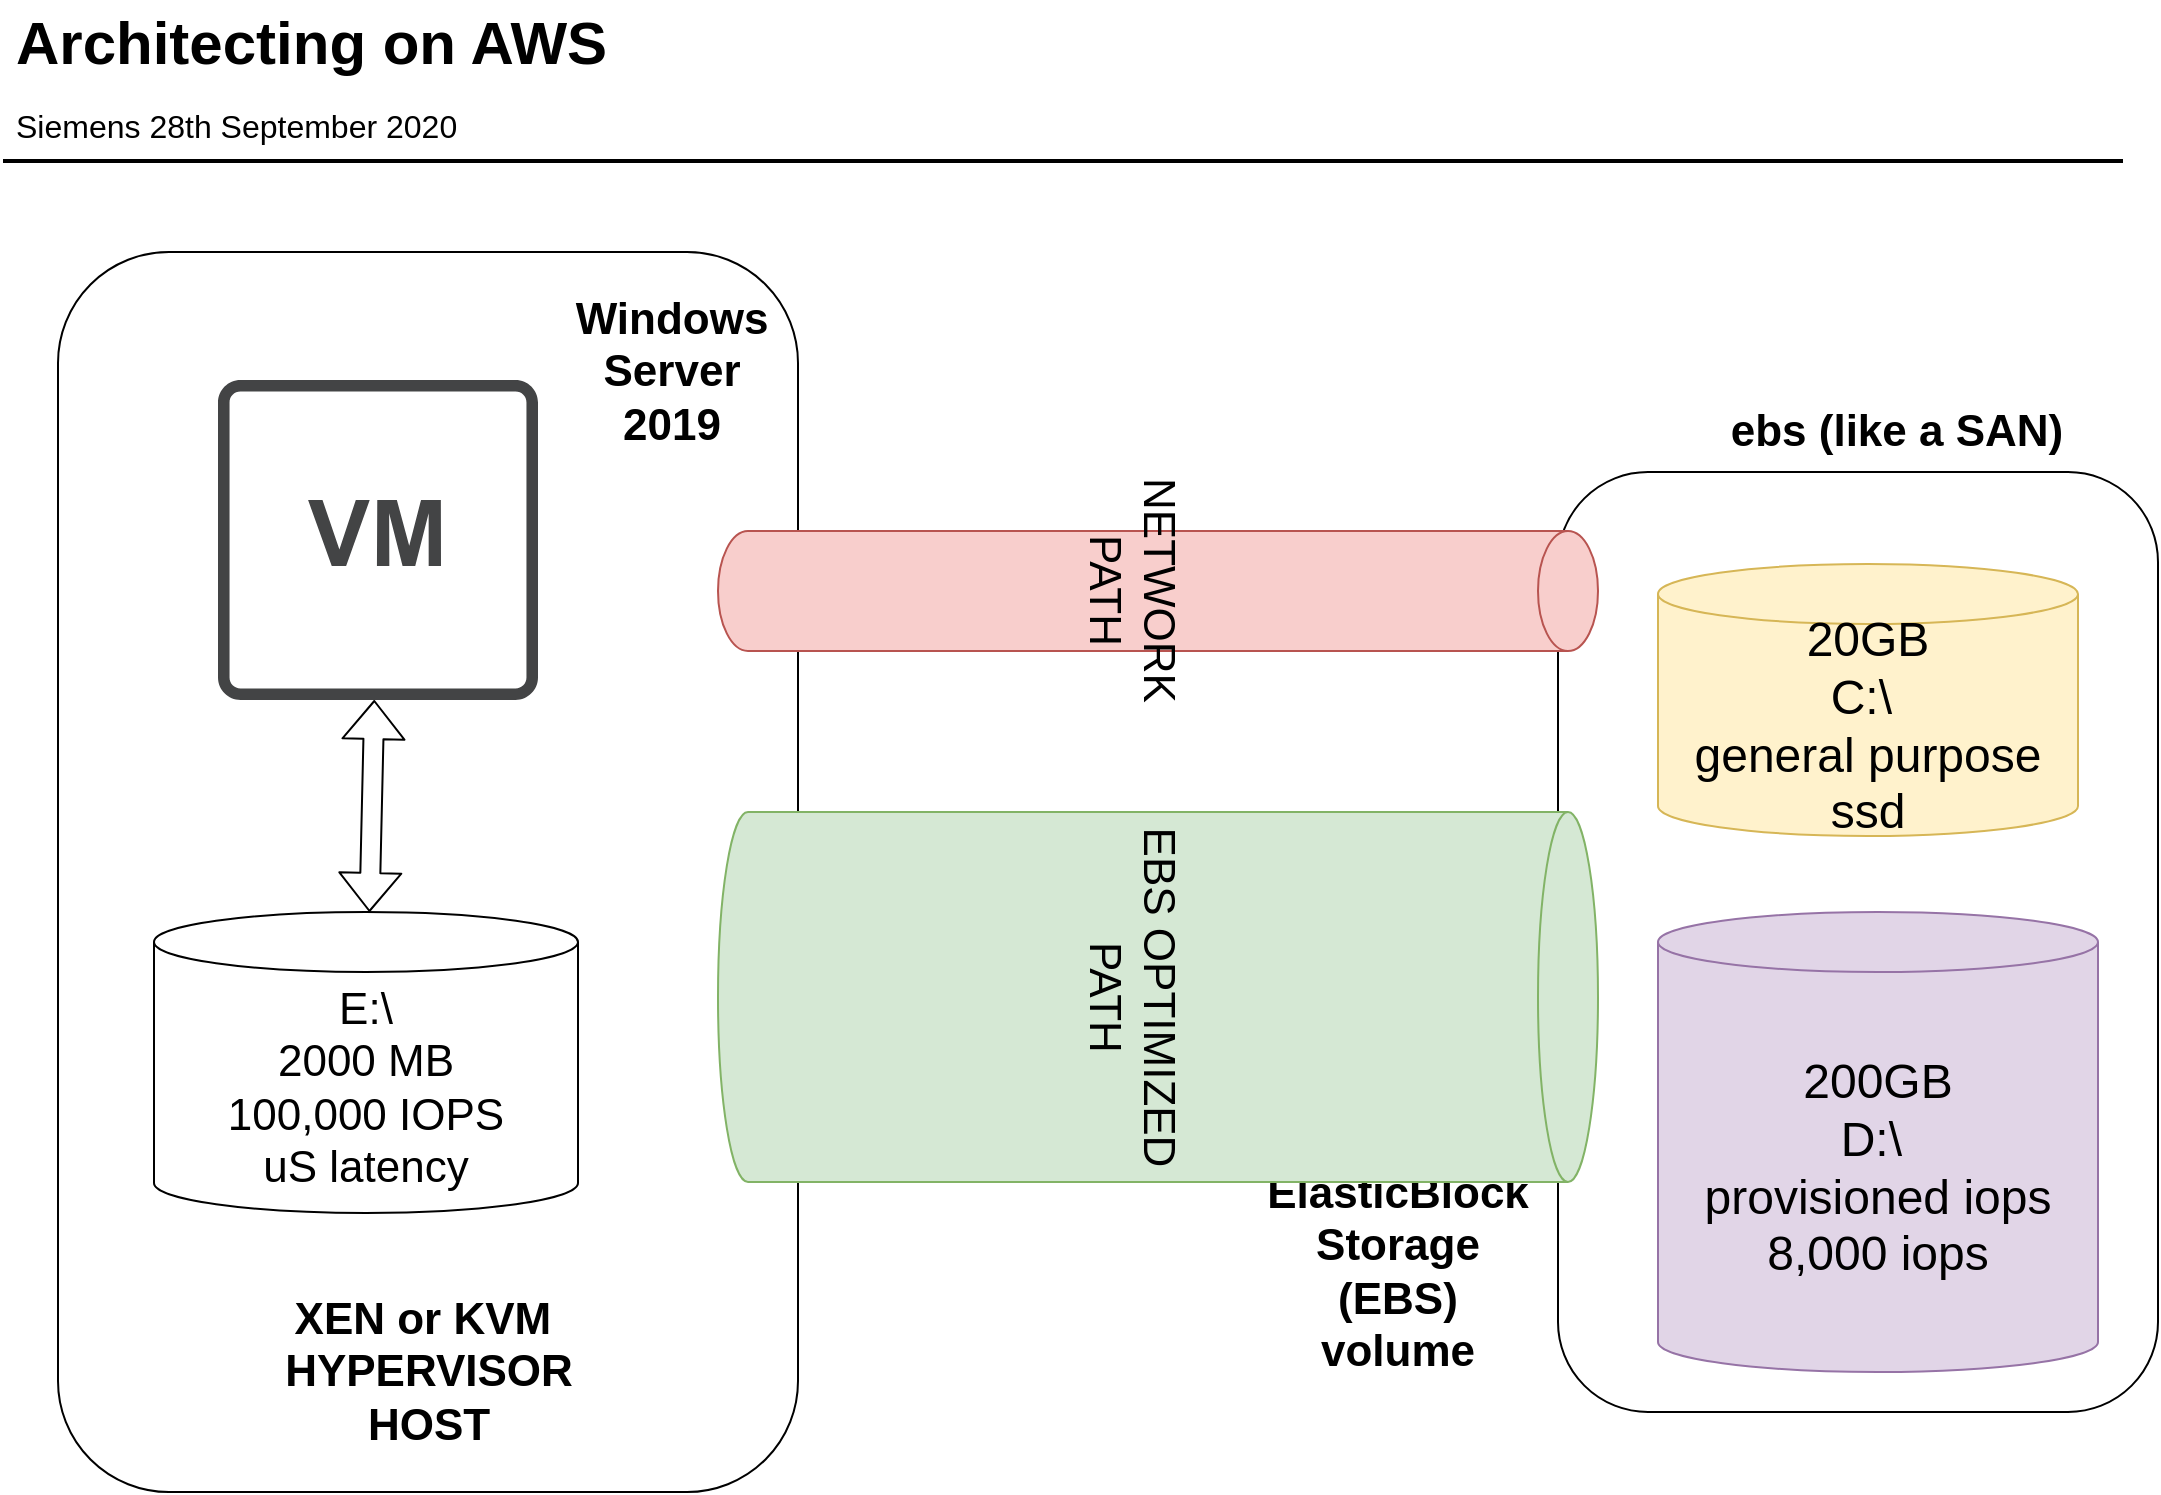 <mxfile version="13.7.6" type="github" pages="4">
  <diagram name="EBS Optimized" id="27cIfP-kavHw7XUI801r">
    <mxGraphModel dx="1422" dy="832" grid="1" gridSize="10" guides="1" tooltips="1" connect="1" arrows="1" fold="1" page="1" pageScale="1" pageWidth="1169" pageHeight="827" math="0" shadow="0">
      <root>
        <mxCell id="x5GLo9ct7_AY5zpVhLTy-0" />
        <mxCell id="x5GLo9ct7_AY5zpVhLTy-1" parent="x5GLo9ct7_AY5zpVhLTy-0" />
        <mxCell id="g6mgMY1_Z6jYnGy4Dr5F-8" value="" style="rounded=1;whiteSpace=wrap;html=1;align=left;fontSize=22;" parent="x5GLo9ct7_AY5zpVhLTy-1" vertex="1">
          <mxGeometry x="830" y="300" width="300" height="470" as="geometry" />
        </mxCell>
        <mxCell id="g6mgMY1_Z6jYnGy4Dr5F-6" value="" style="rounded=1;whiteSpace=wrap;html=1;align=left;fontSize=14;" parent="x5GLo9ct7_AY5zpVhLTy-1" vertex="1">
          <mxGeometry x="80" y="190" width="370" height="620" as="geometry" />
        </mxCell>
        <mxCell id="x5GLo9ct7_AY5zpVhLTy-2" value="Architecting on AWS" style="text;html=1;resizable=0;points=[];autosize=1;align=left;verticalAlign=top;spacingTop=-4;fontSize=30;fontStyle=1" parent="x5GLo9ct7_AY5zpVhLTy-1" vertex="1">
          <mxGeometry x="56.5" y="64.5" width="310" height="40" as="geometry" />
        </mxCell>
        <mxCell id="x5GLo9ct7_AY5zpVhLTy-3" value="Siemens 28th September 2020" style="text;html=1;resizable=0;points=[];autosize=1;align=left;verticalAlign=top;spacingTop=-4;fontSize=16;" parent="x5GLo9ct7_AY5zpVhLTy-1" vertex="1">
          <mxGeometry x="56.5" y="114.5" width="240" height="20" as="geometry" />
        </mxCell>
        <mxCell id="x5GLo9ct7_AY5zpVhLTy-4" value="" style="line;strokeWidth=2;html=1;fontSize=14;" parent="x5GLo9ct7_AY5zpVhLTy-1" vertex="1">
          <mxGeometry x="52.5" y="139.5" width="1060" height="10" as="geometry" />
        </mxCell>
        <mxCell id="g6mgMY1_Z6jYnGy4Dr5F-0" value="" style="pointerEvents=1;shadow=0;dashed=0;html=1;strokeColor=none;fillColor=#434445;aspect=fixed;labelPosition=center;verticalLabelPosition=bottom;verticalAlign=top;align=center;outlineConnect=0;shape=mxgraph.vvd.virtual_machine;" parent="x5GLo9ct7_AY5zpVhLTy-1" vertex="1">
          <mxGeometry x="160" y="254" width="160" height="160" as="geometry" />
        </mxCell>
        <mxCell id="g6mgMY1_Z6jYnGy4Dr5F-1" value="&lt;font style=&quot;font-size: 24px&quot;&gt;20GB&lt;br&gt;C:\&amp;nbsp;&lt;br&gt;general purpose&lt;br&gt;ssd&lt;br&gt;&lt;/font&gt;" style="shape=cylinder3;whiteSpace=wrap;html=1;boundedLbl=1;backgroundOutline=1;size=15;fontSize=14;fillColor=#fff2cc;strokeColor=#d6b656;" parent="x5GLo9ct7_AY5zpVhLTy-1" vertex="1">
          <mxGeometry x="880" y="346" width="210" height="136" as="geometry" />
        </mxCell>
        <mxCell id="g6mgMY1_Z6jYnGy4Dr5F-2" value="Windows Server 2019" style="text;html=1;strokeColor=none;fillColor=none;align=center;verticalAlign=middle;whiteSpace=wrap;rounded=0;fontSize=22;fontStyle=1" parent="x5GLo9ct7_AY5zpVhLTy-1" vertex="1">
          <mxGeometry x="366.5" y="240" width="40" height="20" as="geometry" />
        </mxCell>
        <mxCell id="g6mgMY1_Z6jYnGy4Dr5F-5" value="ElasticBlock Storage (EBS) volume" style="text;html=1;strokeColor=none;fillColor=none;align=center;verticalAlign=middle;whiteSpace=wrap;rounded=0;fontSize=22;fontStyle=1" parent="x5GLo9ct7_AY5zpVhLTy-1" vertex="1">
          <mxGeometry x="730" y="690" width="40" height="20" as="geometry" />
        </mxCell>
        <mxCell id="g6mgMY1_Z6jYnGy4Dr5F-7" value="XEN or KVM&amp;nbsp;&lt;br&gt;HYPERVISOR HOST" style="text;html=1;strokeColor=none;fillColor=none;align=center;verticalAlign=middle;whiteSpace=wrap;rounded=0;fontSize=22;fontStyle=1" parent="x5GLo9ct7_AY5zpVhLTy-1" vertex="1">
          <mxGeometry x="175.75" y="740" width="178.5" height="20" as="geometry" />
        </mxCell>
        <mxCell id="g6mgMY1_Z6jYnGy4Dr5F-9" value="NETWORK PATH" style="shape=cylinder3;whiteSpace=wrap;html=1;boundedLbl=1;backgroundOutline=1;size=15;fontSize=22;rotation=90;fillColor=#f8cecc;strokeColor=#b85450;" parent="x5GLo9ct7_AY5zpVhLTy-1" vertex="1">
          <mxGeometry x="600" y="139.5" width="60" height="440" as="geometry" />
        </mxCell>
        <mxCell id="g6mgMY1_Z6jYnGy4Dr5F-12" value="ebs (like a SAN)" style="text;html=1;strokeColor=none;fillColor=none;align=center;verticalAlign=middle;whiteSpace=wrap;rounded=0;fontSize=22;fontStyle=1" parent="x5GLo9ct7_AY5zpVhLTy-1" vertex="1">
          <mxGeometry x="910" y="270" width="178.5" height="20" as="geometry" />
        </mxCell>
        <mxCell id="g6mgMY1_Z6jYnGy4Dr5F-13" value="EBS OPTIMIZED PATH" style="shape=cylinder3;whiteSpace=wrap;html=1;boundedLbl=1;backgroundOutline=1;size=15;fontSize=22;rotation=90;fillColor=#d5e8d4;strokeColor=#82b366;" parent="x5GLo9ct7_AY5zpVhLTy-1" vertex="1">
          <mxGeometry x="537.5" y="342.5" width="185" height="440" as="geometry" />
        </mxCell>
        <mxCell id="g6mgMY1_Z6jYnGy4Dr5F-14" value="&lt;font style=&quot;font-size: 24px&quot;&gt;200GB&lt;br&gt;D:\&amp;nbsp;&lt;br&gt;provisioned iops&lt;br&gt;8,000 iops&lt;br&gt;&lt;/font&gt;" style="shape=cylinder3;whiteSpace=wrap;html=1;boundedLbl=1;backgroundOutline=1;size=15;fontSize=14;fillColor=#e1d5e7;strokeColor=#9673a6;" parent="x5GLo9ct7_AY5zpVhLTy-1" vertex="1">
          <mxGeometry x="880" y="520" width="220" height="230" as="geometry" />
        </mxCell>
        <mxCell id="g6mgMY1_Z6jYnGy4Dr5F-15" value="E:\&lt;br&gt;2000 MB&lt;br&gt;100,000 IOPS&lt;br&gt;uS latency" style="shape=cylinder3;whiteSpace=wrap;html=1;boundedLbl=1;backgroundOutline=1;size=15;fontSize=22;" parent="x5GLo9ct7_AY5zpVhLTy-1" vertex="1">
          <mxGeometry x="128" y="520" width="212" height="150.5" as="geometry" />
        </mxCell>
        <mxCell id="g6mgMY1_Z6jYnGy4Dr5F-16" value="" style="shape=flexArrow;endArrow=classic;startArrow=classic;html=1;fontSize=22;" parent="x5GLo9ct7_AY5zpVhLTy-1" source="g6mgMY1_Z6jYnGy4Dr5F-15" target="g6mgMY1_Z6jYnGy4Dr5F-0" edge="1">
          <mxGeometry width="50" height="50" relative="1" as="geometry">
            <mxPoint x="650" y="550" as="sourcePoint" />
            <mxPoint x="700" y="500" as="targetPoint" />
          </mxGeometry>
        </mxCell>
      </root>
    </mxGraphModel>
  </diagram>
  <diagram name="Hypervisor" id="PUaRwyLdnuVOWsAEEMCu">
    <mxGraphModel dx="1673" dy="979" grid="1" gridSize="10" guides="1" tooltips="1" connect="1" arrows="1" fold="1" page="1" pageScale="1" pageWidth="1169" pageHeight="827" math="0" shadow="0">
      <root>
        <mxCell id="oXlI0FXIE4V6m4gh9nj1-0" />
        <mxCell id="oXlI0FXIE4V6m4gh9nj1-1" parent="oXlI0FXIE4V6m4gh9nj1-0" />
        <mxCell id="oXlI0FXIE4V6m4gh9nj1-3" value="" style="rounded=1;whiteSpace=wrap;html=1;align=left;fontSize=14;" parent="oXlI0FXIE4V6m4gh9nj1-1" vertex="1">
          <mxGeometry x="80" y="190" width="1030" height="620" as="geometry" />
        </mxCell>
        <mxCell id="oXlI0FXIE4V6m4gh9nj1-4" value="Architecting on AWS" style="text;html=1;resizable=0;points=[];autosize=1;align=left;verticalAlign=top;spacingTop=-4;fontSize=30;fontStyle=1" parent="oXlI0FXIE4V6m4gh9nj1-1" vertex="1">
          <mxGeometry x="56.5" y="64.5" width="310" height="40" as="geometry" />
        </mxCell>
        <mxCell id="oXlI0FXIE4V6m4gh9nj1-5" value="Siemens 28th September 2020" style="text;html=1;resizable=0;points=[];autosize=1;align=left;verticalAlign=top;spacingTop=-4;fontSize=16;" parent="oXlI0FXIE4V6m4gh9nj1-1" vertex="1">
          <mxGeometry x="56.5" y="114.5" width="240" height="20" as="geometry" />
        </mxCell>
        <mxCell id="oXlI0FXIE4V6m4gh9nj1-6" value="" style="line;strokeWidth=2;html=1;fontSize=14;" parent="oXlI0FXIE4V6m4gh9nj1-1" vertex="1">
          <mxGeometry x="52.5" y="139.5" width="1060" height="10" as="geometry" />
        </mxCell>
        <mxCell id="oXlI0FXIE4V6m4gh9nj1-7" value="" style="pointerEvents=1;shadow=0;dashed=0;html=1;strokeColor=none;fillColor=#434445;aspect=fixed;labelPosition=center;verticalLabelPosition=bottom;verticalAlign=top;align=center;outlineConnect=0;shape=mxgraph.vvd.virtual_machine;" parent="oXlI0FXIE4V6m4gh9nj1-1" vertex="1">
          <mxGeometry x="160" y="254" width="160" height="160" as="geometry" />
        </mxCell>
        <mxCell id="oXlI0FXIE4V6m4gh9nj1-9" value="Windows Server 2019&lt;br&gt;for Siemens" style="text;html=1;strokeColor=none;fillColor=none;align=center;verticalAlign=middle;whiteSpace=wrap;rounded=0;fontSize=22;fontStyle=1" parent="oXlI0FXIE4V6m4gh9nj1-1" vertex="1">
          <mxGeometry x="366.5" y="324" width="40" height="20" as="geometry" />
        </mxCell>
        <mxCell id="oXlI0FXIE4V6m4gh9nj1-11" value="XEN or KVM&amp;nbsp;&lt;br&gt;HYPERVISOR HOST" style="text;html=1;strokeColor=none;fillColor=none;align=center;verticalAlign=middle;whiteSpace=wrap;rounded=0;fontSize=22;fontStyle=1" parent="oXlI0FXIE4V6m4gh9nj1-1" vertex="1">
          <mxGeometry x="175.75" y="740" width="178.5" height="20" as="geometry" />
        </mxCell>
        <mxCell id="oXlI0FXIE4V6m4gh9nj1-18" value="" style="pointerEvents=1;shadow=0;dashed=0;html=1;strokeColor=none;fillColor=#434445;aspect=fixed;labelPosition=center;verticalLabelPosition=bottom;verticalAlign=top;align=center;outlineConnect=0;shape=mxgraph.vvd.virtual_machine;" parent="oXlI0FXIE4V6m4gh9nj1-1" vertex="1">
          <mxGeometry x="580" y="254" width="160" height="160" as="geometry" />
        </mxCell>
        <mxCell id="oXlI0FXIE4V6m4gh9nj1-20" value="Windows Server 2019&lt;br&gt;for Siemens" style="text;html=1;strokeColor=none;fillColor=none;align=center;verticalAlign=middle;whiteSpace=wrap;rounded=0;fontSize=22;fontStyle=1" parent="oXlI0FXIE4V6m4gh9nj1-1" vertex="1">
          <mxGeometry x="820" y="210" width="40" height="256" as="geometry" />
        </mxCell>
      </root>
    </mxGraphModel>
  </diagram>
  <diagram name="Cloudfront to S3" id="widVsamPwLqXXseyymtK">
    <mxGraphModel dx="1422" dy="832" grid="1" gridSize="10" guides="1" tooltips="1" connect="1" arrows="1" fold="1" page="1" pageScale="1" pageWidth="1169" pageHeight="827" math="0" shadow="0">
      <root>
        <mxCell id="BsY-sKtZo91KOvWU6S5C-0" />
        <mxCell id="BsY-sKtZo91KOvWU6S5C-1" parent="BsY-sKtZo91KOvWU6S5C-0" />
        <mxCell id="BsY-sKtZo91KOvWU6S5C-2" value="Architecting on AWS" style="text;html=1;resizable=0;points=[];autosize=1;align=left;verticalAlign=top;spacingTop=-4;fontSize=30;fontStyle=1" parent="BsY-sKtZo91KOvWU6S5C-1" vertex="1">
          <mxGeometry x="56.5" y="64.5" width="310" height="40" as="geometry" />
        </mxCell>
        <mxCell id="BsY-sKtZo91KOvWU6S5C-3" value="Siemens 28th September 2020" style="text;html=1;resizable=0;points=[];autosize=1;align=left;verticalAlign=top;spacingTop=-4;fontSize=16;" parent="BsY-sKtZo91KOvWU6S5C-1" vertex="1">
          <mxGeometry x="56.5" y="114.5" width="240" height="20" as="geometry" />
        </mxCell>
        <mxCell id="BsY-sKtZo91KOvWU6S5C-4" value="" style="line;strokeWidth=2;html=1;fontSize=14;" parent="BsY-sKtZo91KOvWU6S5C-1" vertex="1">
          <mxGeometry x="52.5" y="139.5" width="1060" height="10" as="geometry" />
        </mxCell>
        <mxCell id="BsY-sKtZo91KOvWU6S5C-5" value="bucket name = &quot;mybucket232&quot;&lt;br&gt;https://mybucket232.s3.amazonaws.com&lt;br&gt;Virtual hosting = TRUE" style="outlineConnect=0;fontColor=#232F3E;gradientColor=none;fillColor=#277116;strokeColor=none;dashed=0;verticalLabelPosition=bottom;verticalAlign=top;align=center;html=1;fontSize=12;fontStyle=0;aspect=fixed;pointerEvents=1;shape=mxgraph.aws4.bucket;" parent="BsY-sKtZo91KOvWU6S5C-1" vertex="1">
          <mxGeometry x="820" y="180" width="94.23" height="98" as="geometry" />
        </mxCell>
        <mxCell id="BsY-sKtZo91KOvWU6S5C-8" value="index.html" style="rounded=1;whiteSpace=wrap;html=1;align=left;" parent="BsY-sKtZo91KOvWU6S5C-1" vertex="1">
          <mxGeometry x="827.5" y="230" width="60" height="30" as="geometry" />
        </mxCell>
        <mxCell id="BsY-sKtZo91KOvWU6S5C-9" value="Global DNS Service" style="outlineConnect=0;fontColor=#232F3E;gradientColor=#945DF2;gradientDirection=north;fillColor=#5A30B5;strokeColor=#ffffff;dashed=0;verticalLabelPosition=bottom;verticalAlign=top;align=center;html=1;fontSize=12;fontStyle=0;aspect=fixed;shape=mxgraph.aws4.resourceIcon;resIcon=mxgraph.aws4.route_53;" parent="BsY-sKtZo91KOvWU6S5C-1" vertex="1">
          <mxGeometry x="490" y="190" width="78" height="78" as="geometry" />
        </mxCell>
        <mxCell id="BsY-sKtZo91KOvWU6S5C-10" value="CNAME record&lt;br&gt;www.siemens.com --&amp;gt;&amp;nbsp;&lt;span style=&quot;color: rgb(35 , 47 , 62) ; text-align: center&quot;&gt;cf1234567.cloudfront.net&lt;/span&gt;" style="rounded=1;whiteSpace=wrap;html=1;align=left;" parent="BsY-sKtZo91KOvWU6S5C-1" vertex="1">
          <mxGeometry x="410" y="278" width="290" height="60" as="geometry" />
        </mxCell>
        <mxCell id="BsY-sKtZo91KOvWU6S5C-11" value="CloudFront Distribution&lt;br&gt;ORIGIN = https://mybucket.s3.amazonaws.com&lt;br&gt;cf1234567.cloudfront.net" style="outlineConnect=0;fontColor=#232F3E;gradientColor=#945DF2;gradientDirection=north;fillColor=#5A30B5;strokeColor=#ffffff;dashed=0;verticalLabelPosition=bottom;verticalAlign=top;align=center;html=1;fontSize=12;fontStyle=0;aspect=fixed;shape=mxgraph.aws4.resourceIcon;resIcon=mxgraph.aws4.cloudfront;" parent="BsY-sKtZo91KOvWU6S5C-1" vertex="1">
          <mxGeometry x="670" y="360" width="78" height="78" as="geometry" />
        </mxCell>
        <mxCell id="BsY-sKtZo91KOvWU6S5C-12" value="" style="shape=flexArrow;endArrow=classic;html=1;" parent="BsY-sKtZo91KOvWU6S5C-1" edge="1">
          <mxGeometry width="50" height="50" relative="1" as="geometry">
            <mxPoint x="310" y="204" as="sourcePoint" />
            <mxPoint x="480" y="200" as="targetPoint" />
          </mxGeometry>
        </mxCell>
        <mxCell id="BsY-sKtZo91KOvWU6S5C-13" value="" style="shape=flexArrow;endArrow=classic;html=1;" parent="BsY-sKtZo91KOvWU6S5C-1" edge="1">
          <mxGeometry width="50" height="50" relative="1" as="geometry">
            <mxPoint x="570" y="340" as="sourcePoint" />
            <mxPoint x="660" y="420" as="targetPoint" />
          </mxGeometry>
        </mxCell>
        <mxCell id="BsY-sKtZo91KOvWU6S5C-14" value="" style="shape=flexArrow;endArrow=classic;html=1;" parent="BsY-sKtZo91KOvWU6S5C-1" edge="1">
          <mxGeometry width="50" height="50" relative="1" as="geometry">
            <mxPoint x="760" y="400" as="sourcePoint" />
            <mxPoint x="873" y="340" as="targetPoint" />
          </mxGeometry>
        </mxCell>
      </root>
    </mxGraphModel>
  </diagram>
  <diagram id="rJICjt1PLz-014PjLbdg" name="VPC">
    <mxGraphModel dx="1422" dy="1659" grid="1" gridSize="10" guides="1" tooltips="1" connect="1" arrows="1" fold="1" page="1" pageScale="1" pageWidth="1169" pageHeight="827" math="0" shadow="0">
      <root>
        <mxCell id="FpBhPsT1KfIi4kYJoUhy-0" />
        <mxCell id="FpBhPsT1KfIi4kYJoUhy-1" parent="FpBhPsT1KfIi4kYJoUhy-0" />
        <mxCell id="FpBhPsT1KfIi4kYJoUhy-2" value="&lt;font style=&quot;font-size: 18px&quot;&gt;VPC - 10.0.0.0/16 (10.0.0.0 - &amp;gt; 10.0.255.255)&lt;/font&gt;" style="points=[[0,0],[0.25,0],[0.5,0],[0.75,0],[1,0],[1,0.25],[1,0.5],[1,0.75],[1,1],[0.75,1],[0.5,1],[0.25,1],[0,1],[0,0.75],[0,0.5],[0,0.25]];outlineConnect=0;gradientColor=none;html=1;whiteSpace=wrap;fontSize=12;fontStyle=0;shape=mxgraph.aws4.group;grIcon=mxgraph.aws4.group_vpc;strokeColor=#248814;fillColor=none;verticalAlign=top;align=left;spacingLeft=30;dashed=0;" parent="FpBhPsT1KfIi4kYJoUhy-1" vertex="1">
          <mxGeometry x="70" y="170" width="680" height="630" as="geometry" />
        </mxCell>
        <mxCell id="FpBhPsT1KfIi4kYJoUhy-3" value="Availability Zone" style="fillColor=none;strokeColor=#147EBA;dashed=1;verticalAlign=top;fontStyle=0;fontColor=#147EBA;" parent="FpBhPsT1KfIi4kYJoUhy-1" vertex="1">
          <mxGeometry x="150" y="230" width="230" height="550" as="geometry" />
        </mxCell>
        <mxCell id="FpBhPsT1KfIi4kYJoUhy-4" value="Availability Zone" style="fillColor=none;strokeColor=#147EBA;dashed=1;verticalAlign=top;fontStyle=0;fontColor=#147EBA;" parent="FpBhPsT1KfIi4kYJoUhy-1" vertex="1">
          <mxGeometry x="450" y="230" width="240" height="550" as="geometry" />
        </mxCell>
        <mxCell id="FpBhPsT1KfIi4kYJoUhy-5" value="Public subnet&lt;br&gt;10.0.10.0/&lt;b&gt;24&lt;/b&gt;&lt;br&gt;10.0.10.1 --&amp;gt;10.0.10.255" style="points=[[0,0],[0.25,0],[0.5,0],[0.75,0],[1,0],[1,0.25],[1,0.5],[1,0.75],[1,1],[0.75,1],[0.5,1],[0.25,1],[0,1],[0,0.75],[0,0.5],[0,0.25]];outlineConnect=0;gradientColor=none;html=1;whiteSpace=wrap;fontSize=12;fontStyle=0;shape=mxgraph.aws4.group;grIcon=mxgraph.aws4.group_security_group;grStroke=0;strokeColor=#248814;fillColor=#E9F3E6;verticalAlign=top;align=left;spacingLeft=30;fontColor=#248814;dashed=0;" parent="FpBhPsT1KfIi4kYJoUhy-1" vertex="1">
          <mxGeometry x="170" y="280" width="200" height="200" as="geometry" />
        </mxCell>
        <mxCell id="FpBhPsT1KfIi4kYJoUhy-6" value="Web Server 1&lt;br&gt;Private IP = 10.0.10.66" style="outlineConnect=0;fontColor=#232F3E;gradientColor=#F78E04;gradientDirection=north;fillColor=#D05C17;strokeColor=#ffffff;dashed=0;verticalLabelPosition=bottom;verticalAlign=top;align=center;html=1;fontSize=12;fontStyle=0;aspect=fixed;shape=mxgraph.aws4.resourceIcon;resIcon=mxgraph.aws4.ec2;" parent="FpBhPsT1KfIi4kYJoUhy-1" vertex="1">
          <mxGeometry x="210" y="350" width="40" height="40" as="geometry" />
        </mxCell>
        <mxCell id="FpBhPsT1KfIi4kYJoUhy-7" value="Public subnet&lt;br&gt;10.0.20.0/&lt;b&gt;24&lt;/b&gt;&lt;br&gt;10.0.20.1 --&amp;gt;10.0.20.255" style="points=[[0,0],[0.25,0],[0.5,0],[0.75,0],[1,0],[1,0.25],[1,0.5],[1,0.75],[1,1],[0.75,1],[0.5,1],[0.25,1],[0,1],[0,0.75],[0,0.5],[0,0.25]];outlineConnect=0;gradientColor=none;html=1;whiteSpace=wrap;fontSize=12;fontStyle=0;shape=mxgraph.aws4.group;grIcon=mxgraph.aws4.group_security_group;grStroke=0;strokeColor=#248814;fillColor=#E9F3E6;verticalAlign=top;align=left;spacingLeft=30;fontColor=#248814;dashed=0;" parent="FpBhPsT1KfIi4kYJoUhy-1" vertex="1">
          <mxGeometry x="480" y="280" width="190" height="200" as="geometry" />
        </mxCell>
        <mxCell id="FpBhPsT1KfIi4kYJoUhy-8" value="Web Server 2&lt;br&gt;Private IP = 10.0.20.42" style="outlineConnect=0;fontColor=#232F3E;gradientColor=#F78E04;gradientDirection=north;fillColor=#D05C17;strokeColor=#ffffff;dashed=0;verticalLabelPosition=bottom;verticalAlign=top;align=center;html=1;fontSize=12;fontStyle=0;aspect=fixed;shape=mxgraph.aws4.resourceIcon;resIcon=mxgraph.aws4.ec2;" parent="FpBhPsT1KfIi4kYJoUhy-1" vertex="1">
          <mxGeometry x="531" y="350" width="40" height="40" as="geometry" />
        </mxCell>
        <mxCell id="FpBhPsT1KfIi4kYJoUhy-9" value="VPC&amp;nbsp;&lt;br&gt;ROUTER" style="outlineConnect=0;fontColor=#232F3E;gradientColor=none;fillColor=#5A30B5;strokeColor=none;dashed=0;verticalLabelPosition=bottom;verticalAlign=top;align=center;html=1;fontSize=12;fontStyle=0;aspect=fixed;pointerEvents=1;shape=mxgraph.aws4.customer_gateway;" parent="FpBhPsT1KfIi4kYJoUhy-1" vertex="1">
          <mxGeometry x="380" y="500" width="58" height="58" as="geometry" />
        </mxCell>
        <mxCell id="FpBhPsT1KfIi4kYJoUhy-10" value="" style="endArrow=none;html=1;fontSize=22;fontColor=#000000;" parent="FpBhPsT1KfIi4kYJoUhy-1" source="FpBhPsT1KfIi4kYJoUhy-5" target="FpBhPsT1KfIi4kYJoUhy-9" edge="1">
          <mxGeometry width="50" height="50" relative="1" as="geometry">
            <mxPoint x="380" y="340" as="sourcePoint" />
            <mxPoint x="430" y="290" as="targetPoint" />
          </mxGeometry>
        </mxCell>
        <mxCell id="FpBhPsT1KfIi4kYJoUhy-11" value="" style="endArrow=none;html=1;fontSize=22;fontColor=#000000;" parent="FpBhPsT1KfIi4kYJoUhy-1" source="FpBhPsT1KfIi4kYJoUhy-7" target="FpBhPsT1KfIi4kYJoUhy-9" edge="1">
          <mxGeometry width="50" height="50" relative="1" as="geometry">
            <mxPoint x="370.0" y="327.695" as="sourcePoint" />
            <mxPoint x="390" y="314.578" as="targetPoint" />
          </mxGeometry>
        </mxCell>
        <mxCell id="FpBhPsT1KfIi4kYJoUhy-12" value="10.0.10.1" style="text;html=1;strokeColor=none;fillColor=none;align=center;verticalAlign=middle;whiteSpace=wrap;rounded=0;fontSize=12;fontColor=#000000;" parent="FpBhPsT1KfIi4kYJoUhy-1" vertex="1">
          <mxGeometry x="330" y="495" width="40" height="20" as="geometry" />
        </mxCell>
        <mxCell id="FpBhPsT1KfIi4kYJoUhy-13" value="10.0.20.1" style="text;html=1;strokeColor=none;fillColor=none;align=center;verticalAlign=middle;whiteSpace=wrap;rounded=0;fontSize=12;fontColor=#000000;" parent="FpBhPsT1KfIi4kYJoUhy-1" vertex="1">
          <mxGeometry x="450" y="495" width="40" height="20" as="geometry" />
        </mxCell>
        <mxCell id="FpBhPsT1KfIi4kYJoUhy-14" value="Private subnet&lt;br&gt;10.0.30.0/24&lt;br&gt;10.0.30.1 --&amp;gt; 10.0.30.254" style="points=[[0,0],[0.25,0],[0.5,0],[0.75,0],[1,0],[1,0.25],[1,0.5],[1,0.75],[1,1],[0.75,1],[0.5,1],[0.25,1],[0,1],[0,0.75],[0,0.5],[0,0.25]];outlineConnect=0;gradientColor=none;html=1;whiteSpace=wrap;fontSize=12;fontStyle=0;shape=mxgraph.aws4.group;grIcon=mxgraph.aws4.group_security_group;grStroke=0;strokeColor=#147EBA;fillColor=#E6F2F8;verticalAlign=top;align=left;spacingLeft=30;fontColor=#147EBA;dashed=0;" parent="FpBhPsT1KfIi4kYJoUhy-1" vertex="1">
          <mxGeometry x="180" y="558" width="180" height="192" as="geometry" />
        </mxCell>
        <mxCell id="FpBhPsT1KfIi4kYJoUhy-15" value="Private subnet&lt;br&gt;10.0.40.0/24&lt;br&gt;10.0.40.1 --&amp;gt; 10.0.40.254" style="points=[[0,0],[0.25,0],[0.5,0],[0.75,0],[1,0],[1,0.25],[1,0.5],[1,0.75],[1,1],[0.75,1],[0.5,1],[0.25,1],[0,1],[0,0.75],[0,0.5],[0,0.25]];outlineConnect=0;gradientColor=none;html=1;whiteSpace=wrap;fontSize=12;fontStyle=0;shape=mxgraph.aws4.group;grIcon=mxgraph.aws4.group_security_group;grStroke=0;strokeColor=#147EBA;fillColor=#E6F2F8;verticalAlign=top;align=left;spacingLeft=30;fontColor=#147EBA;dashed=0;" parent="FpBhPsT1KfIi4kYJoUhy-1" vertex="1">
          <mxGeometry x="485" y="558" width="180" height="192" as="geometry" />
        </mxCell>
        <mxCell id="FpBhPsT1KfIi4kYJoUhy-16" value="App Server 1&lt;br&gt;Private IP = 10.0.30.10" style="outlineConnect=0;fontColor=#232F3E;gradientColor=#F78E04;gradientDirection=north;fillColor=#D05C17;strokeColor=#ffffff;dashed=0;verticalLabelPosition=bottom;verticalAlign=top;align=center;html=1;fontSize=12;fontStyle=0;aspect=fixed;shape=mxgraph.aws4.resourceIcon;resIcon=mxgraph.aws4.ec2;" parent="FpBhPsT1KfIi4kYJoUhy-1" vertex="1">
          <mxGeometry x="226" y="629" width="50" height="50" as="geometry" />
        </mxCell>
        <mxCell id="FpBhPsT1KfIi4kYJoUhy-17" value="App Server 2&lt;br&gt;Private IP = 10.0.40.16" style="outlineConnect=0;fontColor=#232F3E;gradientColor=#F78E04;gradientDirection=north;fillColor=#D05C17;strokeColor=#ffffff;dashed=0;verticalLabelPosition=bottom;verticalAlign=top;align=center;html=1;fontSize=12;fontStyle=0;aspect=fixed;shape=mxgraph.aws4.resourceIcon;resIcon=mxgraph.aws4.ec2;" parent="FpBhPsT1KfIi4kYJoUhy-1" vertex="1">
          <mxGeometry x="543" y="629" width="48" height="48" as="geometry" />
        </mxCell>
        <mxCell id="FpBhPsT1KfIi4kYJoUhy-18" value="" style="endArrow=none;html=1;fontSize=22;fontColor=#000000;" parent="FpBhPsT1KfIi4kYJoUhy-1" source="FpBhPsT1KfIi4kYJoUhy-15" target="FpBhPsT1KfIi4kYJoUhy-9" edge="1">
          <mxGeometry width="50" height="50" relative="1" as="geometry">
            <mxPoint x="490" y="475.271" as="sourcePoint" />
            <mxPoint x="448" y="512.97" as="targetPoint" />
          </mxGeometry>
        </mxCell>
        <mxCell id="FpBhPsT1KfIi4kYJoUhy-19" value="10.0.40.1" style="text;html=1;strokeColor=none;fillColor=none;align=center;verticalAlign=middle;whiteSpace=wrap;rounded=0;fontSize=12;fontColor=#000000;" parent="FpBhPsT1KfIi4kYJoUhy-1" vertex="1">
          <mxGeometry x="460" y="530" width="40" height="20" as="geometry" />
        </mxCell>
        <mxCell id="FpBhPsT1KfIi4kYJoUhy-20" value="10.0.30.1" style="text;html=1;strokeColor=none;fillColor=none;align=center;verticalAlign=middle;whiteSpace=wrap;rounded=0;fontSize=12;fontColor=#000000;" parent="FpBhPsT1KfIi4kYJoUhy-1" vertex="1">
          <mxGeometry x="330" y="538" width="40" height="20" as="geometry" />
        </mxCell>
        <mxCell id="FpBhPsT1KfIi4kYJoUhy-22" value="INTERNET GATEWAY (IGW)" style="outlineConnect=0;fontColor=#232F3E;gradientColor=none;fillColor=#5A30B5;strokeColor=none;dashed=0;verticalLabelPosition=bottom;verticalAlign=top;align=center;html=1;fontSize=12;fontStyle=0;aspect=fixed;pointerEvents=1;shape=mxgraph.aws4.internet_gateway;" parent="FpBhPsT1KfIi4kYJoUhy-1" vertex="1">
          <mxGeometry x="372" y="40" width="78" height="78" as="geometry" />
        </mxCell>
        <mxCell id="FpBhPsT1KfIi4kYJoUhy-23" value="" style="endArrow=none;html=1;fontSize=12;fontColor=#000000;" parent="FpBhPsT1KfIi4kYJoUhy-1" source="FpBhPsT1KfIi4kYJoUhy-9" target="FpBhPsT1KfIi4kYJoUhy-22" edge="1">
          <mxGeometry width="50" height="50" relative="1" as="geometry">
            <mxPoint x="390" y="360" as="sourcePoint" />
            <mxPoint x="440" y="310" as="targetPoint" />
          </mxGeometry>
        </mxCell>
        <mxCell id="FpBhPsT1KfIi4kYJoUhy-24" value="&lt;b&gt;Routing Table rt1&lt;/b&gt;&lt;br&gt;10.0.0.0/16 = local&amp;nbsp;&lt;br&gt;0.0.0.0/0 = IGW" style="rounded=1;whiteSpace=wrap;html=1;align=left;fontSize=12;fontColor=#000000;" parent="FpBhPsT1KfIi4kYJoUhy-1" vertex="1">
          <mxGeometry x="106" y="435" width="120" height="60" as="geometry" />
        </mxCell>
        <mxCell id="FpBhPsT1KfIi4kYJoUhy-25" value="&lt;b&gt;Routing Table rt1&lt;/b&gt;&lt;br&gt;10.0.0.0/16 = local&amp;nbsp;&lt;br&gt;0.0.0.0/0 = IGW" style="rounded=1;whiteSpace=wrap;html=1;align=left;fontSize=12;fontColor=#000000;" parent="FpBhPsT1KfIi4kYJoUhy-1" vertex="1">
          <mxGeometry x="570" y="435" width="120" height="60" as="geometry" />
        </mxCell>
        <mxCell id="FpBhPsT1KfIi4kYJoUhy-26" value="&lt;b&gt;Routing Table rt2&lt;/b&gt;&lt;br&gt;10.0.0.0/16 = local&amp;nbsp;&lt;br&gt;0.0.0.0/0 = NATinstance" style="rounded=1;whiteSpace=wrap;html=1;align=left;fontSize=12;fontColor=#000000;" parent="FpBhPsT1KfIi4kYJoUhy-1" vertex="1">
          <mxGeometry x="100" y="710" width="160" height="60" as="geometry" />
        </mxCell>
        <mxCell id="FpBhPsT1KfIi4kYJoUhy-34" value="&lt;span style=&quot;color: rgb(22 , 25 , 31) ; font-family: &amp;#34;amazon ember&amp;#34; , &amp;#34;helvetica neue&amp;#34; , &amp;#34;roboto&amp;#34; , &amp;#34;arial&amp;#34; , sans-serif ; font-size: 14px ; background-color: rgb(241 , 250 , 255)&quot;&gt;eipalloc-019bf2638e7f44c59&lt;br&gt;&lt;/span&gt;&lt;a href=&quot;https://eu-west-1.console.aws.amazon.com/vpc/home?region=eu-west-1#ElasticIpDetails:AllocationId=eipalloc-019bf2638e7f44c59&quot; target=&quot;_top&quot; style=&quot;background-color: rgb(241 , 250 , 255) ; font-family: &amp;#34;amazon ember&amp;#34; , &amp;#34;helvetica neue&amp;#34; , &amp;#34;roboto&amp;#34; , &amp;#34;arial&amp;#34; , sans-serif ; font-size: 14px&quot;&gt;54.195.201.240&lt;/a&gt;" style="rounded=1;whiteSpace=wrap;html=1;align=left;fontSize=20;fontColor=#000000;" parent="FpBhPsT1KfIi4kYJoUhy-1" vertex="1">
          <mxGeometry x="310" y="-50" width="254" height="60" as="geometry" />
        </mxCell>
        <mxCell id="FpBhPsT1KfIi4kYJoUhy-36" value="" style="shape=flexArrow;endArrow=classic;html=1;fontSize=20;fontColor=#000000;" parent="FpBhPsT1KfIi4kYJoUhy-1" source="FpBhPsT1KfIi4kYJoUhy-16" edge="1">
          <mxGeometry width="50" height="50" relative="1" as="geometry">
            <mxPoint x="290" y="600" as="sourcePoint" />
            <mxPoint x="321.655" y="400" as="targetPoint" />
          </mxGeometry>
        </mxCell>
        <mxCell id="FpBhPsT1KfIi4kYJoUhy-37" value="" style="shape=flexArrow;endArrow=classic;html=1;fontSize=20;fontColor=#000000;" parent="FpBhPsT1KfIi4kYJoUhy-1" edge="1">
          <mxGeometry width="50" height="50" relative="1" as="geometry">
            <mxPoint x="340.004" y="340" as="sourcePoint" />
            <mxPoint x="430" y="10" as="targetPoint" />
          </mxGeometry>
        </mxCell>
        <mxCell id="FpBhPsT1KfIi4kYJoUhy-38" value="NAT&lt;br&gt;&amp;nbsp;INSTANCE" style="outlineConnect=0;fontColor=#232F3E;gradientColor=#F78E04;gradientDirection=north;fillColor=#D05C17;strokeColor=#ffffff;dashed=0;verticalLabelPosition=bottom;verticalAlign=top;align=center;html=1;fontSize=12;fontStyle=0;aspect=fixed;shape=mxgraph.aws4.resourceIcon;resIcon=mxgraph.aws4.ec2;" parent="FpBhPsT1KfIi4kYJoUhy-1" vertex="1">
          <mxGeometry x="330" y="350" width="40" height="40" as="geometry" />
        </mxCell>
        <mxCell id="FpBhPsT1KfIi4kYJoUhy-39" value="NAT&lt;br&gt;&amp;nbsp;INSTANCE" style="outlineConnect=0;fontColor=#232F3E;gradientColor=#F78E04;gradientDirection=north;fillColor=#D05C17;strokeColor=#ffffff;dashed=0;verticalLabelPosition=bottom;verticalAlign=top;align=center;html=1;fontSize=12;fontStyle=0;aspect=fixed;shape=mxgraph.aws4.resourceIcon;resIcon=mxgraph.aws4.ec2;" parent="FpBhPsT1KfIi4kYJoUhy-1" vertex="1">
          <mxGeometry x="640" y="340" width="40" height="40" as="geometry" />
        </mxCell>
      </root>
    </mxGraphModel>
  </diagram>
</mxfile>
